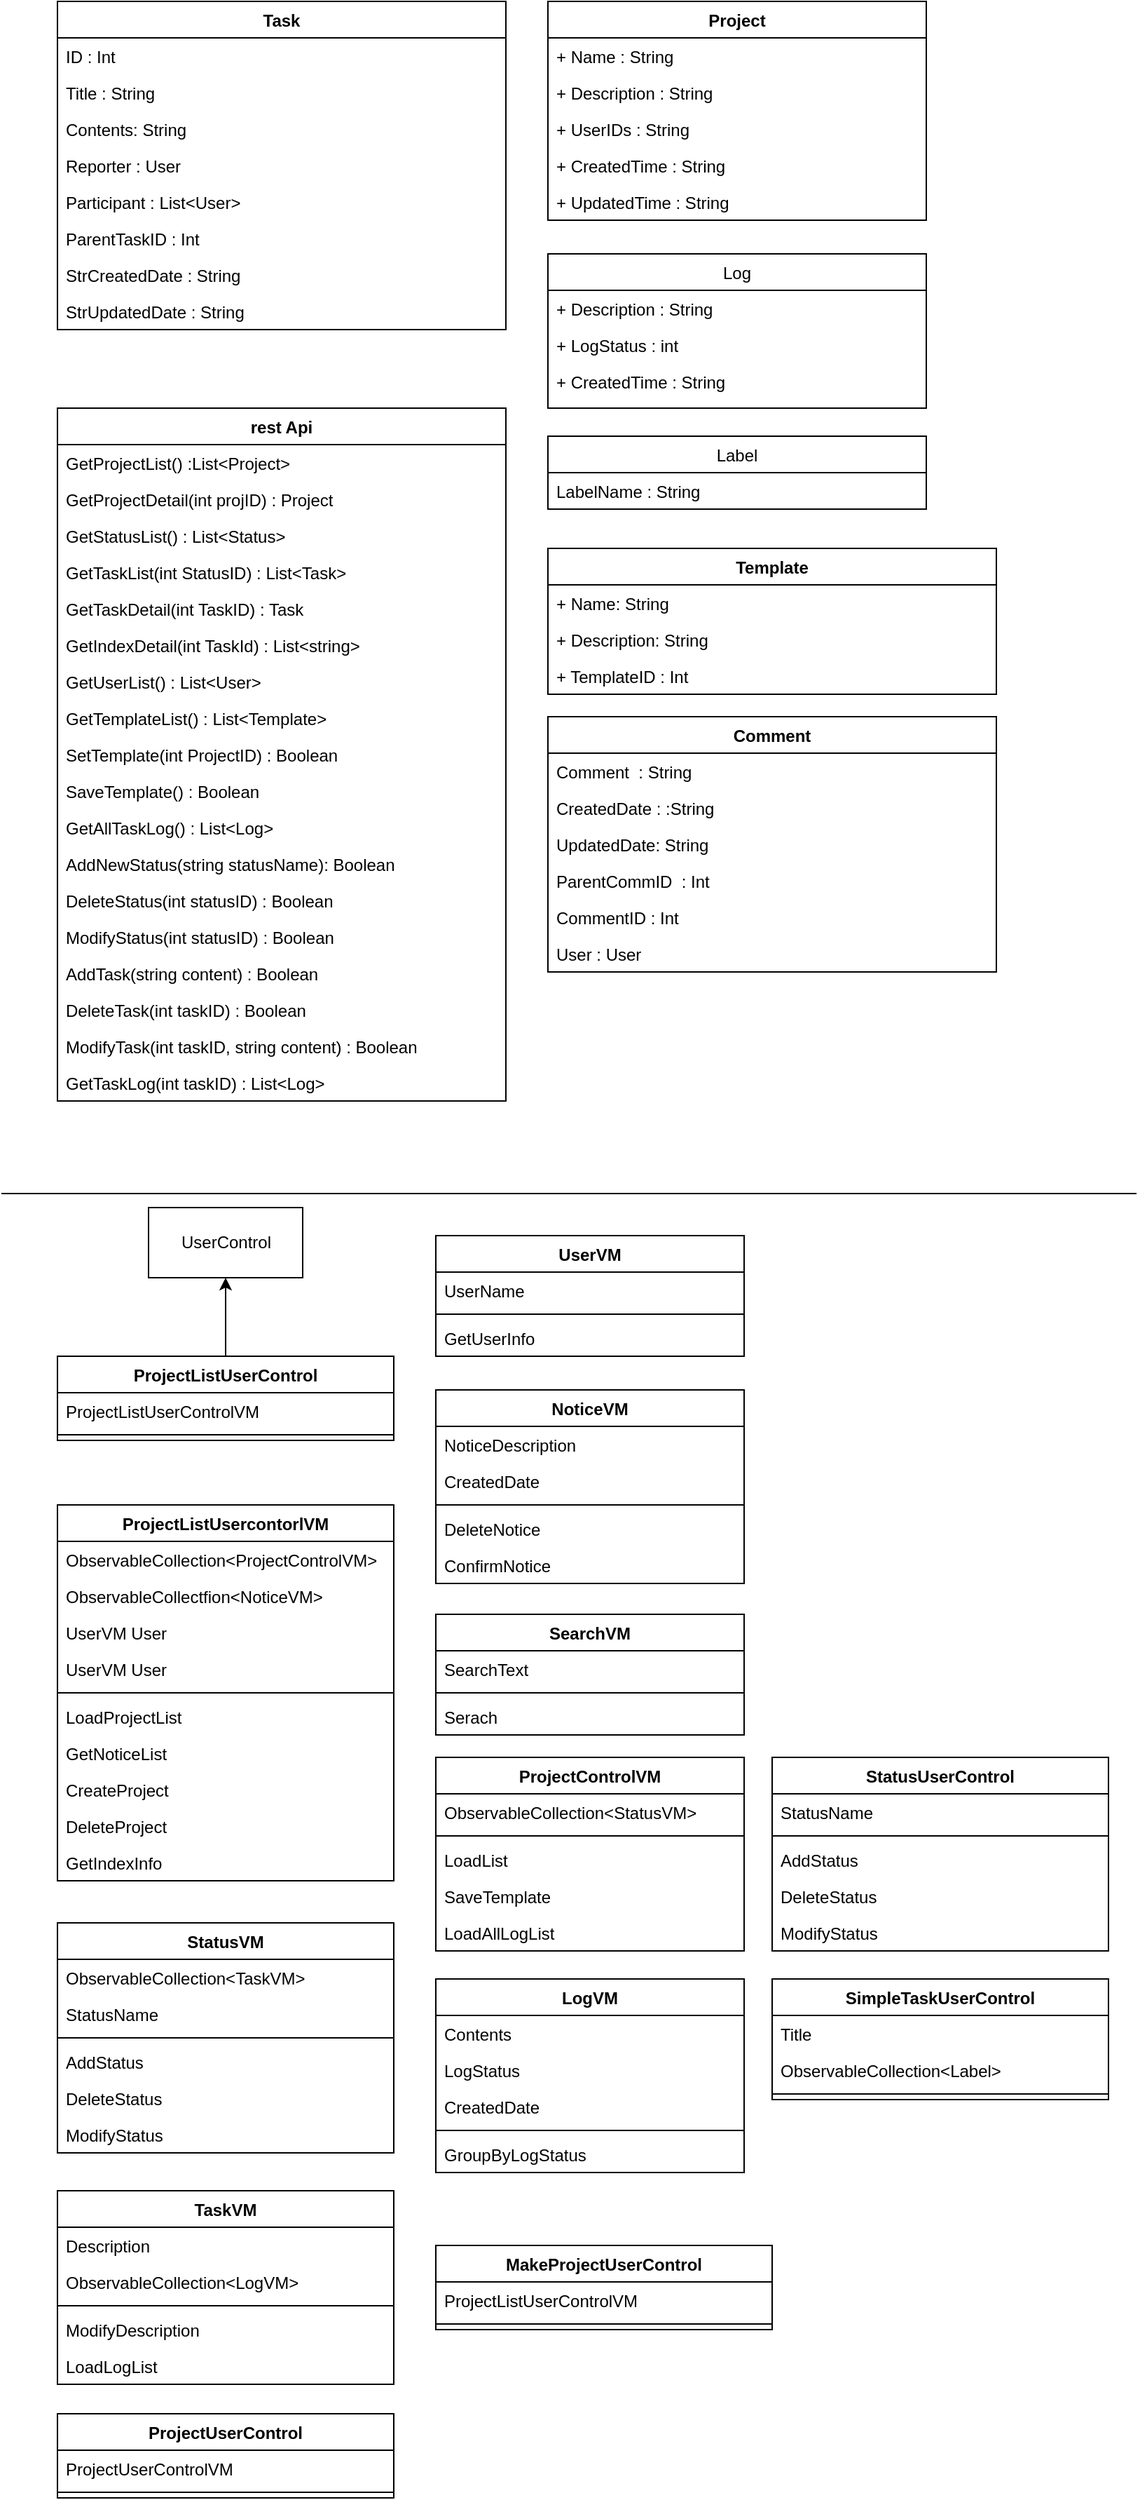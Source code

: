 <mxfile version="14.0.1" type="github">
  <diagram id="leZTnczr-cMzu_lzGGyc" name="Page-1">
    <mxGraphModel dx="1588" dy="1940" grid="1" gridSize="10" guides="1" tooltips="1" connect="1" arrows="1" fold="1" page="1" pageScale="1" pageWidth="827" pageHeight="1169" math="0" shadow="0">
      <root>
        <mxCell id="0" />
        <mxCell id="1" parent="0" />
        <mxCell id="Pnxo9ixEULAdE6xOjGRJ-13" value="Template" style="swimlane;fontStyle=1;align=center;verticalAlign=top;childLayout=stackLayout;horizontal=1;startSize=26;horizontalStack=0;resizeParent=1;resizeParentMax=0;resizeLast=0;collapsible=1;marginBottom=0;" parent="1" vertex="1">
          <mxGeometry x="390" y="-740" width="320" height="104" as="geometry" />
        </mxCell>
        <mxCell id="Pnxo9ixEULAdE6xOjGRJ-14" value="+ Name: String" style="text;strokeColor=none;fillColor=none;align=left;verticalAlign=top;spacingLeft=4;spacingRight=4;overflow=hidden;rotatable=0;points=[[0,0.5],[1,0.5]];portConstraint=eastwest;" parent="Pnxo9ixEULAdE6xOjGRJ-13" vertex="1">
          <mxGeometry y="26" width="320" height="26" as="geometry" />
        </mxCell>
        <mxCell id="Pnxo9ixEULAdE6xOjGRJ-18" value="+ Description: String" style="text;strokeColor=none;fillColor=none;align=left;verticalAlign=top;spacingLeft=4;spacingRight=4;overflow=hidden;rotatable=0;points=[[0,0.5],[1,0.5]];portConstraint=eastwest;" parent="Pnxo9ixEULAdE6xOjGRJ-13" vertex="1">
          <mxGeometry y="52" width="320" height="26" as="geometry" />
        </mxCell>
        <mxCell id="w4wxNNyuvWSy3OefGzXk-25" value="+ TemplateID : Int" style="text;strokeColor=none;fillColor=none;align=left;verticalAlign=top;spacingLeft=4;spacingRight=4;overflow=hidden;rotatable=0;points=[[0,0.5],[1,0.5]];portConstraint=eastwest;" vertex="1" parent="Pnxo9ixEULAdE6xOjGRJ-13">
          <mxGeometry y="78" width="320" height="26" as="geometry" />
        </mxCell>
        <mxCell id="Pnxo9ixEULAdE6xOjGRJ-30" value="Task" style="swimlane;fontStyle=1;align=center;verticalAlign=top;childLayout=stackLayout;horizontal=1;startSize=26;horizontalStack=0;resizeParent=1;resizeParentMax=0;resizeLast=0;collapsible=1;marginBottom=0;" parent="1" vertex="1">
          <mxGeometry x="40" y="-1130" width="320" height="234" as="geometry" />
        </mxCell>
        <mxCell id="w4wxNNyuvWSy3OefGzXk-20" value="ID : Int" style="text;strokeColor=none;fillColor=none;align=left;verticalAlign=top;spacingLeft=4;spacingRight=4;overflow=hidden;rotatable=0;points=[[0,0.5],[1,0.5]];portConstraint=eastwest;" vertex="1" parent="Pnxo9ixEULAdE6xOjGRJ-30">
          <mxGeometry y="26" width="320" height="26" as="geometry" />
        </mxCell>
        <mxCell id="Pnxo9ixEULAdE6xOjGRJ-31" value="Title : String" style="text;strokeColor=none;fillColor=none;align=left;verticalAlign=top;spacingLeft=4;spacingRight=4;overflow=hidden;rotatable=0;points=[[0,0.5],[1,0.5]];portConstraint=eastwest;" parent="Pnxo9ixEULAdE6xOjGRJ-30" vertex="1">
          <mxGeometry y="52" width="320" height="26" as="geometry" />
        </mxCell>
        <mxCell id="w4wxNNyuvWSy3OefGzXk-18" value="Contents: String" style="text;strokeColor=none;fillColor=none;align=left;verticalAlign=top;spacingLeft=4;spacingRight=4;overflow=hidden;rotatable=0;points=[[0,0.5],[1,0.5]];portConstraint=eastwest;" vertex="1" parent="Pnxo9ixEULAdE6xOjGRJ-30">
          <mxGeometry y="78" width="320" height="26" as="geometry" />
        </mxCell>
        <mxCell id="w4wxNNyuvWSy3OefGzXk-19" value="Reporter : User" style="text;strokeColor=none;fillColor=none;align=left;verticalAlign=top;spacingLeft=4;spacingRight=4;overflow=hidden;rotatable=0;points=[[0,0.5],[1,0.5]];portConstraint=eastwest;" vertex="1" parent="Pnxo9ixEULAdE6xOjGRJ-30">
          <mxGeometry y="104" width="320" height="26" as="geometry" />
        </mxCell>
        <mxCell id="w4wxNNyuvWSy3OefGzXk-22" value="Participant : List&lt;User&gt;" style="text;strokeColor=none;fillColor=none;align=left;verticalAlign=top;spacingLeft=4;spacingRight=4;overflow=hidden;rotatable=0;points=[[0,0.5],[1,0.5]];portConstraint=eastwest;" vertex="1" parent="Pnxo9ixEULAdE6xOjGRJ-30">
          <mxGeometry y="130" width="320" height="26" as="geometry" />
        </mxCell>
        <mxCell id="w4wxNNyuvWSy3OefGzXk-21" value="ParentTaskID : Int" style="text;strokeColor=none;fillColor=none;align=left;verticalAlign=top;spacingLeft=4;spacingRight=4;overflow=hidden;rotatable=0;points=[[0,0.5],[1,0.5]];portConstraint=eastwest;" vertex="1" parent="Pnxo9ixEULAdE6xOjGRJ-30">
          <mxGeometry y="156" width="320" height="26" as="geometry" />
        </mxCell>
        <mxCell id="w4wxNNyuvWSy3OefGzXk-23" value="StrCreatedDate : String" style="text;strokeColor=none;fillColor=none;align=left;verticalAlign=top;spacingLeft=4;spacingRight=4;overflow=hidden;rotatable=0;points=[[0,0.5],[1,0.5]];portConstraint=eastwest;" vertex="1" parent="Pnxo9ixEULAdE6xOjGRJ-30">
          <mxGeometry y="182" width="320" height="26" as="geometry" />
        </mxCell>
        <mxCell id="w4wxNNyuvWSy3OefGzXk-24" value="StrUpdatedDate : String" style="text;strokeColor=none;fillColor=none;align=left;verticalAlign=top;spacingLeft=4;spacingRight=4;overflow=hidden;rotatable=0;points=[[0,0.5],[1,0.5]];portConstraint=eastwest;" vertex="1" parent="Pnxo9ixEULAdE6xOjGRJ-30">
          <mxGeometry y="208" width="320" height="26" as="geometry" />
        </mxCell>
        <mxCell id="Pnxo9ixEULAdE6xOjGRJ-48" value="rest Api" style="swimlane;fontStyle=1;align=center;verticalAlign=top;childLayout=stackLayout;horizontal=1;startSize=26;horizontalStack=0;resizeParent=1;resizeParentMax=0;resizeLast=0;collapsible=1;marginBottom=0;" parent="1" vertex="1">
          <mxGeometry x="40" y="-840" width="320" height="494" as="geometry" />
        </mxCell>
        <mxCell id="Pnxo9ixEULAdE6xOjGRJ-51" value="GetProjectList() :List&lt;Project&gt;" style="text;strokeColor=none;fillColor=none;align=left;verticalAlign=top;spacingLeft=4;spacingRight=4;overflow=hidden;rotatable=0;points=[[0,0.5],[1,0.5]];portConstraint=eastwest;" parent="Pnxo9ixEULAdE6xOjGRJ-48" vertex="1">
          <mxGeometry y="26" width="320" height="26" as="geometry" />
        </mxCell>
        <mxCell id="Pnxo9ixEULAdE6xOjGRJ-57" value="GetProjectDetail(int projID) : Project" style="text;strokeColor=none;fillColor=none;align=left;verticalAlign=top;spacingLeft=4;spacingRight=4;overflow=hidden;rotatable=0;points=[[0,0.5],[1,0.5]];portConstraint=eastwest;" parent="Pnxo9ixEULAdE6xOjGRJ-48" vertex="1">
          <mxGeometry y="52" width="320" height="26" as="geometry" />
        </mxCell>
        <mxCell id="Pnxo9ixEULAdE6xOjGRJ-63" value="GetStatusList() : List&lt;Status&gt;" style="text;strokeColor=none;fillColor=none;align=left;verticalAlign=top;spacingLeft=4;spacingRight=4;overflow=hidden;rotatable=0;points=[[0,0.5],[1,0.5]];portConstraint=eastwest;" parent="Pnxo9ixEULAdE6xOjGRJ-48" vertex="1">
          <mxGeometry y="78" width="320" height="26" as="geometry" />
        </mxCell>
        <mxCell id="Pnxo9ixEULAdE6xOjGRJ-64" value="GetTaskList(int StatusID) : List&lt;Task&gt;" style="text;strokeColor=none;fillColor=none;align=left;verticalAlign=top;spacingLeft=4;spacingRight=4;overflow=hidden;rotatable=0;points=[[0,0.5],[1,0.5]];portConstraint=eastwest;" parent="Pnxo9ixEULAdE6xOjGRJ-48" vertex="1">
          <mxGeometry y="104" width="320" height="26" as="geometry" />
        </mxCell>
        <mxCell id="Pnxo9ixEULAdE6xOjGRJ-65" value="GetTaskDetail(int TaskID) : Task" style="text;strokeColor=none;fillColor=none;align=left;verticalAlign=top;spacingLeft=4;spacingRight=4;overflow=hidden;rotatable=0;points=[[0,0.5],[1,0.5]];portConstraint=eastwest;" parent="Pnxo9ixEULAdE6xOjGRJ-48" vertex="1">
          <mxGeometry y="130" width="320" height="26" as="geometry" />
        </mxCell>
        <mxCell id="Pnxo9ixEULAdE6xOjGRJ-66" value="GetIndexDetail(int TaskId) : List&lt;string&gt;" style="text;strokeColor=none;fillColor=none;align=left;verticalAlign=top;spacingLeft=4;spacingRight=4;overflow=hidden;rotatable=0;points=[[0,0.5],[1,0.5]];portConstraint=eastwest;" parent="Pnxo9ixEULAdE6xOjGRJ-48" vertex="1">
          <mxGeometry y="156" width="320" height="26" as="geometry" />
        </mxCell>
        <mxCell id="Pnxo9ixEULAdE6xOjGRJ-67" value="GetUserList() : List&lt;User&gt;" style="text;strokeColor=none;fillColor=none;align=left;verticalAlign=top;spacingLeft=4;spacingRight=4;overflow=hidden;rotatable=0;points=[[0,0.5],[1,0.5]];portConstraint=eastwest;" parent="Pnxo9ixEULAdE6xOjGRJ-48" vertex="1">
          <mxGeometry y="182" width="320" height="26" as="geometry" />
        </mxCell>
        <mxCell id="Pnxo9ixEULAdE6xOjGRJ-68" value="GetTemplateList() : List&lt;Template&gt;" style="text;strokeColor=none;fillColor=none;align=left;verticalAlign=top;spacingLeft=4;spacingRight=4;overflow=hidden;rotatable=0;points=[[0,0.5],[1,0.5]];portConstraint=eastwest;" parent="Pnxo9ixEULAdE6xOjGRJ-48" vertex="1">
          <mxGeometry y="208" width="320" height="26" as="geometry" />
        </mxCell>
        <mxCell id="Pnxo9ixEULAdE6xOjGRJ-69" value="SetTemplate(int ProjectID) : Boolean" style="text;strokeColor=none;fillColor=none;align=left;verticalAlign=top;spacingLeft=4;spacingRight=4;overflow=hidden;rotatable=0;points=[[0,0.5],[1,0.5]];portConstraint=eastwest;" parent="Pnxo9ixEULAdE6xOjGRJ-48" vertex="1">
          <mxGeometry y="234" width="320" height="26" as="geometry" />
        </mxCell>
        <mxCell id="Pnxo9ixEULAdE6xOjGRJ-70" value="SaveTemplate() : Boolean" style="text;strokeColor=none;fillColor=none;align=left;verticalAlign=top;spacingLeft=4;spacingRight=4;overflow=hidden;rotatable=0;points=[[0,0.5],[1,0.5]];portConstraint=eastwest;" parent="Pnxo9ixEULAdE6xOjGRJ-48" vertex="1">
          <mxGeometry y="260" width="320" height="26" as="geometry" />
        </mxCell>
        <mxCell id="Pnxo9ixEULAdE6xOjGRJ-71" value="GetAllTaskLog() : List&lt;Log&gt;" style="text;strokeColor=none;fillColor=none;align=left;verticalAlign=top;spacingLeft=4;spacingRight=4;overflow=hidden;rotatable=0;points=[[0,0.5],[1,0.5]];portConstraint=eastwest;" parent="Pnxo9ixEULAdE6xOjGRJ-48" vertex="1">
          <mxGeometry y="286" width="320" height="26" as="geometry" />
        </mxCell>
        <mxCell id="Pnxo9ixEULAdE6xOjGRJ-72" value="AddNewStatus(string statusName): Boolean" style="text;strokeColor=none;fillColor=none;align=left;verticalAlign=top;spacingLeft=4;spacingRight=4;overflow=hidden;rotatable=0;points=[[0,0.5],[1,0.5]];portConstraint=eastwest;" parent="Pnxo9ixEULAdE6xOjGRJ-48" vertex="1">
          <mxGeometry y="312" width="320" height="26" as="geometry" />
        </mxCell>
        <mxCell id="Pnxo9ixEULAdE6xOjGRJ-73" value="DeleteStatus(int statusID) : Boolean" style="text;strokeColor=none;fillColor=none;align=left;verticalAlign=top;spacingLeft=4;spacingRight=4;overflow=hidden;rotatable=0;points=[[0,0.5],[1,0.5]];portConstraint=eastwest;" parent="Pnxo9ixEULAdE6xOjGRJ-48" vertex="1">
          <mxGeometry y="338" width="320" height="26" as="geometry" />
        </mxCell>
        <mxCell id="Pnxo9ixEULAdE6xOjGRJ-74" value="ModifyStatus(int statusID) : Boolean" style="text;strokeColor=none;fillColor=none;align=left;verticalAlign=top;spacingLeft=4;spacingRight=4;overflow=hidden;rotatable=0;points=[[0,0.5],[1,0.5]];portConstraint=eastwest;" parent="Pnxo9ixEULAdE6xOjGRJ-48" vertex="1">
          <mxGeometry y="364" width="320" height="26" as="geometry" />
        </mxCell>
        <mxCell id="Pnxo9ixEULAdE6xOjGRJ-75" value="AddTask(string content) : Boolean" style="text;strokeColor=none;fillColor=none;align=left;verticalAlign=top;spacingLeft=4;spacingRight=4;overflow=hidden;rotatable=0;points=[[0,0.5],[1,0.5]];portConstraint=eastwest;" parent="Pnxo9ixEULAdE6xOjGRJ-48" vertex="1">
          <mxGeometry y="390" width="320" height="26" as="geometry" />
        </mxCell>
        <mxCell id="Pnxo9ixEULAdE6xOjGRJ-76" value="DeleteTask(int taskID) : Boolean" style="text;strokeColor=none;fillColor=none;align=left;verticalAlign=top;spacingLeft=4;spacingRight=4;overflow=hidden;rotatable=0;points=[[0,0.5],[1,0.5]];portConstraint=eastwest;" parent="Pnxo9ixEULAdE6xOjGRJ-48" vertex="1">
          <mxGeometry y="416" width="320" height="26" as="geometry" />
        </mxCell>
        <mxCell id="Pnxo9ixEULAdE6xOjGRJ-77" value="ModifyTask(int taskID, string content) : Boolean" style="text;strokeColor=none;fillColor=none;align=left;verticalAlign=top;spacingLeft=4;spacingRight=4;overflow=hidden;rotatable=0;points=[[0,0.5],[1,0.5]];portConstraint=eastwest;" parent="Pnxo9ixEULAdE6xOjGRJ-48" vertex="1">
          <mxGeometry y="442" width="320" height="26" as="geometry" />
        </mxCell>
        <mxCell id="Pnxo9ixEULAdE6xOjGRJ-78" value="GetTaskLog(int taskID) : List&lt;Log&gt;" style="text;strokeColor=none;fillColor=none;align=left;verticalAlign=top;spacingLeft=4;spacingRight=4;overflow=hidden;rotatable=0;points=[[0,0.5],[1,0.5]];portConstraint=eastwest;" parent="Pnxo9ixEULAdE6xOjGRJ-48" vertex="1">
          <mxGeometry y="468" width="320" height="26" as="geometry" />
        </mxCell>
        <mxCell id="Pnxo9ixEULAdE6xOjGRJ-1" value="Project" style="swimlane;fontStyle=1;align=center;verticalAlign=top;childLayout=stackLayout;horizontal=1;startSize=26;horizontalStack=0;resizeParent=1;resizeParentMax=0;resizeLast=0;collapsible=1;marginBottom=0;" parent="1" vertex="1">
          <mxGeometry x="390" y="-1130" width="270" height="156" as="geometry" />
        </mxCell>
        <mxCell id="Pnxo9ixEULAdE6xOjGRJ-2" value="+ Name : String" style="text;strokeColor=none;fillColor=none;align=left;verticalAlign=top;spacingLeft=4;spacingRight=4;overflow=hidden;rotatable=0;points=[[0,0.5],[1,0.5]];portConstraint=eastwest;" parent="Pnxo9ixEULAdE6xOjGRJ-1" vertex="1">
          <mxGeometry y="26" width="270" height="26" as="geometry" />
        </mxCell>
        <mxCell id="Pnxo9ixEULAdE6xOjGRJ-5" value="+ Description : String" style="text;strokeColor=none;fillColor=none;align=left;verticalAlign=top;spacingLeft=4;spacingRight=4;overflow=hidden;rotatable=0;points=[[0,0.5],[1,0.5]];portConstraint=eastwest;" parent="Pnxo9ixEULAdE6xOjGRJ-1" vertex="1">
          <mxGeometry y="52" width="270" height="26" as="geometry" />
        </mxCell>
        <mxCell id="Pnxo9ixEULAdE6xOjGRJ-8" value="+ UserIDs : String" style="text;strokeColor=none;fillColor=none;align=left;verticalAlign=top;spacingLeft=4;spacingRight=4;overflow=hidden;rotatable=0;points=[[0,0.5],[1,0.5]];portConstraint=eastwest;" parent="Pnxo9ixEULAdE6xOjGRJ-1" vertex="1">
          <mxGeometry y="78" width="270" height="26" as="geometry" />
        </mxCell>
        <mxCell id="Pnxo9ixEULAdE6xOjGRJ-19" value="+ CreatedTime : String" style="text;strokeColor=none;fillColor=none;align=left;verticalAlign=top;spacingLeft=4;spacingRight=4;overflow=hidden;rotatable=0;points=[[0,0.5],[1,0.5]];portConstraint=eastwest;" parent="Pnxo9ixEULAdE6xOjGRJ-1" vertex="1">
          <mxGeometry y="104" width="270" height="26" as="geometry" />
        </mxCell>
        <mxCell id="Pnxo9ixEULAdE6xOjGRJ-20" value="+ UpdatedTime : String" style="text;strokeColor=none;fillColor=none;align=left;verticalAlign=top;spacingLeft=4;spacingRight=4;overflow=hidden;rotatable=0;points=[[0,0.5],[1,0.5]];portConstraint=eastwest;" parent="Pnxo9ixEULAdE6xOjGRJ-1" vertex="1">
          <mxGeometry y="130" width="270" height="26" as="geometry" />
        </mxCell>
        <mxCell id="Pnxo9ixEULAdE6xOjGRJ-59" value="" style="endArrow=none;html=1;" parent="1" edge="1">
          <mxGeometry width="50" height="50" relative="1" as="geometry">
            <mxPoint y="-280" as="sourcePoint" />
            <mxPoint x="810" y="-280" as="targetPoint" />
          </mxGeometry>
        </mxCell>
        <mxCell id="t2-erBJVdKB6yaafShM0-5" value="Log" style="swimlane;fontStyle=0;childLayout=stackLayout;horizontal=1;startSize=26;fillColor=none;horizontalStack=0;resizeParent=1;resizeParentMax=0;resizeLast=0;collapsible=1;marginBottom=0;" parent="1" vertex="1">
          <mxGeometry x="390" y="-950" width="270" height="110" as="geometry" />
        </mxCell>
        <mxCell id="t2-erBJVdKB6yaafShM0-6" value="+ Description : String" style="text;strokeColor=none;fillColor=none;align=left;verticalAlign=top;spacingLeft=4;spacingRight=4;overflow=hidden;rotatable=0;points=[[0,0.5],[1,0.5]];portConstraint=eastwest;" parent="t2-erBJVdKB6yaafShM0-5" vertex="1">
          <mxGeometry y="26" width="270" height="26" as="geometry" />
        </mxCell>
        <mxCell id="t2-erBJVdKB6yaafShM0-7" value="+ LogStatus : int" style="text;strokeColor=none;fillColor=none;align=left;verticalAlign=top;spacingLeft=4;spacingRight=4;overflow=hidden;rotatable=0;points=[[0,0.5],[1,0.5]];portConstraint=eastwest;" parent="t2-erBJVdKB6yaafShM0-5" vertex="1">
          <mxGeometry y="52" width="270" height="26" as="geometry" />
        </mxCell>
        <mxCell id="t2-erBJVdKB6yaafShM0-8" value="+ CreatedTime : String" style="text;strokeColor=none;fillColor=none;align=left;verticalAlign=top;spacingLeft=4;spacingRight=4;overflow=hidden;rotatable=0;points=[[0,0.5],[1,0.5]];portConstraint=eastwest;" parent="t2-erBJVdKB6yaafShM0-5" vertex="1">
          <mxGeometry y="78" width="270" height="32" as="geometry" />
        </mxCell>
        <mxCell id="t2-erBJVdKB6yaafShM0-29" style="edgeStyle=orthogonalEdgeStyle;rounded=0;orthogonalLoop=1;jettySize=auto;html=1;exitX=0.5;exitY=0;exitDx=0;exitDy=0;entryX=0.5;entryY=1;entryDx=0;entryDy=0;" parent="1" source="t2-erBJVdKB6yaafShM0-104" target="t2-erBJVdKB6yaafShM0-10" edge="1">
          <mxGeometry relative="1" as="geometry">
            <mxPoint x="105" y="-190" as="sourcePoint" />
          </mxGeometry>
        </mxCell>
        <mxCell id="t2-erBJVdKB6yaafShM0-10" value="UserControl" style="html=1;" parent="1" vertex="1">
          <mxGeometry x="105" y="-270" width="110" height="50" as="geometry" />
        </mxCell>
        <mxCell id="t2-erBJVdKB6yaafShM0-24" value="ProjectListUsercontorlVM" style="swimlane;fontStyle=1;align=center;verticalAlign=top;childLayout=stackLayout;horizontal=1;startSize=26;horizontalStack=0;resizeParent=1;resizeParentMax=0;resizeLast=0;collapsible=1;marginBottom=0;" parent="1" vertex="1">
          <mxGeometry x="40" y="-58" width="240" height="268" as="geometry" />
        </mxCell>
        <mxCell id="t2-erBJVdKB6yaafShM0-25" value="ObservableCollection&lt;ProjectControlVM&gt;" style="text;strokeColor=none;fillColor=none;align=left;verticalAlign=top;spacingLeft=4;spacingRight=4;overflow=hidden;rotatable=0;points=[[0,0.5],[1,0.5]];portConstraint=eastwest;" parent="t2-erBJVdKB6yaafShM0-24" vertex="1">
          <mxGeometry y="26" width="240" height="26" as="geometry" />
        </mxCell>
        <mxCell id="t2-erBJVdKB6yaafShM0-68" value="ObservableCollectfion&lt;NoticeVM&gt;" style="text;strokeColor=none;fillColor=none;align=left;verticalAlign=top;spacingLeft=4;spacingRight=4;overflow=hidden;rotatable=0;points=[[0,0.5],[1,0.5]];portConstraint=eastwest;" parent="t2-erBJVdKB6yaafShM0-24" vertex="1">
          <mxGeometry y="52" width="240" height="26" as="geometry" />
        </mxCell>
        <mxCell id="t2-erBJVdKB6yaafShM0-56" value="UserVM User" style="text;strokeColor=none;fillColor=none;align=left;verticalAlign=top;spacingLeft=4;spacingRight=4;overflow=hidden;rotatable=0;points=[[0,0.5],[1,0.5]];portConstraint=eastwest;" parent="t2-erBJVdKB6yaafShM0-24" vertex="1">
          <mxGeometry y="78" width="240" height="26" as="geometry" />
        </mxCell>
        <mxCell id="t2-erBJVdKB6yaafShM0-115" value="UserVM User" style="text;strokeColor=none;fillColor=none;align=left;verticalAlign=top;spacingLeft=4;spacingRight=4;overflow=hidden;rotatable=0;points=[[0,0.5],[1,0.5]];portConstraint=eastwest;" parent="t2-erBJVdKB6yaafShM0-24" vertex="1">
          <mxGeometry y="104" width="240" height="26" as="geometry" />
        </mxCell>
        <mxCell id="t2-erBJVdKB6yaafShM0-26" value="" style="line;strokeWidth=1;fillColor=none;align=left;verticalAlign=middle;spacingTop=-1;spacingLeft=3;spacingRight=3;rotatable=0;labelPosition=right;points=[];portConstraint=eastwest;" parent="t2-erBJVdKB6yaafShM0-24" vertex="1">
          <mxGeometry y="130" width="240" height="8" as="geometry" />
        </mxCell>
        <mxCell id="t2-erBJVdKB6yaafShM0-27" value="LoadProjectList" style="text;strokeColor=none;fillColor=none;align=left;verticalAlign=top;spacingLeft=4;spacingRight=4;overflow=hidden;rotatable=0;points=[[0,0.5],[1,0.5]];portConstraint=eastwest;" parent="t2-erBJVdKB6yaafShM0-24" vertex="1">
          <mxGeometry y="138" width="240" height="26" as="geometry" />
        </mxCell>
        <mxCell id="t2-erBJVdKB6yaafShM0-67" value="GetNoticeList" style="text;strokeColor=none;fillColor=none;align=left;verticalAlign=top;spacingLeft=4;spacingRight=4;overflow=hidden;rotatable=0;points=[[0,0.5],[1,0.5]];portConstraint=eastwest;" parent="t2-erBJVdKB6yaafShM0-24" vertex="1">
          <mxGeometry y="164" width="240" height="26" as="geometry" />
        </mxCell>
        <mxCell id="t2-erBJVdKB6yaafShM0-76" value="CreateProject" style="text;strokeColor=none;fillColor=none;align=left;verticalAlign=top;spacingLeft=4;spacingRight=4;overflow=hidden;rotatable=0;points=[[0,0.5],[1,0.5]];portConstraint=eastwest;" parent="t2-erBJVdKB6yaafShM0-24" vertex="1">
          <mxGeometry y="190" width="240" height="26" as="geometry" />
        </mxCell>
        <mxCell id="t2-erBJVdKB6yaafShM0-77" value="DeleteProject" style="text;strokeColor=none;fillColor=none;align=left;verticalAlign=top;spacingLeft=4;spacingRight=4;overflow=hidden;rotatable=0;points=[[0,0.5],[1,0.5]];portConstraint=eastwest;" parent="t2-erBJVdKB6yaafShM0-24" vertex="1">
          <mxGeometry y="216" width="240" height="26" as="geometry" />
        </mxCell>
        <mxCell id="t2-erBJVdKB6yaafShM0-88" value="GetIndexInfo" style="text;strokeColor=none;fillColor=none;align=left;verticalAlign=top;spacingLeft=4;spacingRight=4;overflow=hidden;rotatable=0;points=[[0,0.5],[1,0.5]];portConstraint=eastwest;" parent="t2-erBJVdKB6yaafShM0-24" vertex="1">
          <mxGeometry y="242" width="240" height="26" as="geometry" />
        </mxCell>
        <mxCell id="t2-erBJVdKB6yaafShM0-36" value="StatusVM" style="swimlane;fontStyle=1;align=center;verticalAlign=top;childLayout=stackLayout;horizontal=1;startSize=26;horizontalStack=0;resizeParent=1;resizeParentMax=0;resizeLast=0;collapsible=1;marginBottom=0;" parent="1" vertex="1">
          <mxGeometry x="40" y="240" width="240" height="164" as="geometry" />
        </mxCell>
        <mxCell id="t2-erBJVdKB6yaafShM0-35" value="ObservableCollection&lt;TaskVM&gt;" style="text;strokeColor=none;fillColor=none;align=left;verticalAlign=top;spacingLeft=4;spacingRight=4;overflow=hidden;rotatable=0;points=[[0,0.5],[1,0.5]];portConstraint=eastwest;" parent="t2-erBJVdKB6yaafShM0-36" vertex="1">
          <mxGeometry y="26" width="240" height="26" as="geometry" />
        </mxCell>
        <mxCell id="t2-erBJVdKB6yaafShM0-37" value="StatusName" style="text;strokeColor=none;fillColor=none;align=left;verticalAlign=top;spacingLeft=4;spacingRight=4;overflow=hidden;rotatable=0;points=[[0,0.5],[1,0.5]];portConstraint=eastwest;" parent="t2-erBJVdKB6yaafShM0-36" vertex="1">
          <mxGeometry y="52" width="240" height="26" as="geometry" />
        </mxCell>
        <mxCell id="t2-erBJVdKB6yaafShM0-38" value="" style="line;strokeWidth=1;fillColor=none;align=left;verticalAlign=middle;spacingTop=-1;spacingLeft=3;spacingRight=3;rotatable=0;labelPosition=right;points=[];portConstraint=eastwest;" parent="t2-erBJVdKB6yaafShM0-36" vertex="1">
          <mxGeometry y="78" width="240" height="8" as="geometry" />
        </mxCell>
        <mxCell id="t2-erBJVdKB6yaafShM0-39" value="AddStatus" style="text;strokeColor=none;fillColor=none;align=left;verticalAlign=top;spacingLeft=4;spacingRight=4;overflow=hidden;rotatable=0;points=[[0,0.5],[1,0.5]];portConstraint=eastwest;" parent="t2-erBJVdKB6yaafShM0-36" vertex="1">
          <mxGeometry y="86" width="240" height="26" as="geometry" />
        </mxCell>
        <mxCell id="t2-erBJVdKB6yaafShM0-44" value="DeleteStatus" style="text;strokeColor=none;fillColor=none;align=left;verticalAlign=top;spacingLeft=4;spacingRight=4;overflow=hidden;rotatable=0;points=[[0,0.5],[1,0.5]];portConstraint=eastwest;" parent="t2-erBJVdKB6yaafShM0-36" vertex="1">
          <mxGeometry y="112" width="240" height="26" as="geometry" />
        </mxCell>
        <mxCell id="t2-erBJVdKB6yaafShM0-45" value="ModifyStatus" style="text;strokeColor=none;fillColor=none;align=left;verticalAlign=top;spacingLeft=4;spacingRight=4;overflow=hidden;rotatable=0;points=[[0,0.5],[1,0.5]];portConstraint=eastwest;" parent="t2-erBJVdKB6yaafShM0-36" vertex="1">
          <mxGeometry y="138" width="240" height="26" as="geometry" />
        </mxCell>
        <mxCell id="t2-erBJVdKB6yaafShM0-46" value="UserVM" style="swimlane;fontStyle=1;align=center;verticalAlign=top;childLayout=stackLayout;horizontal=1;startSize=26;horizontalStack=0;resizeParent=1;resizeParentMax=0;resizeLast=0;collapsible=1;marginBottom=0;" parent="1" vertex="1">
          <mxGeometry x="310" y="-250" width="220" height="86" as="geometry" />
        </mxCell>
        <mxCell id="t2-erBJVdKB6yaafShM0-47" value="UserName" style="text;strokeColor=none;fillColor=none;align=left;verticalAlign=top;spacingLeft=4;spacingRight=4;overflow=hidden;rotatable=0;points=[[0,0.5],[1,0.5]];portConstraint=eastwest;" parent="t2-erBJVdKB6yaafShM0-46" vertex="1">
          <mxGeometry y="26" width="220" height="26" as="geometry" />
        </mxCell>
        <mxCell id="t2-erBJVdKB6yaafShM0-48" value="" style="line;strokeWidth=1;fillColor=none;align=left;verticalAlign=middle;spacingTop=-1;spacingLeft=3;spacingRight=3;rotatable=0;labelPosition=right;points=[];portConstraint=eastwest;" parent="t2-erBJVdKB6yaafShM0-46" vertex="1">
          <mxGeometry y="52" width="220" height="8" as="geometry" />
        </mxCell>
        <mxCell id="t2-erBJVdKB6yaafShM0-49" value="GetUserInfo" style="text;strokeColor=none;fillColor=none;align=left;verticalAlign=top;spacingLeft=4;spacingRight=4;overflow=hidden;rotatable=0;points=[[0,0.5],[1,0.5]];portConstraint=eastwest;" parent="t2-erBJVdKB6yaafShM0-46" vertex="1">
          <mxGeometry y="60" width="220" height="26" as="geometry" />
        </mxCell>
        <mxCell id="t2-erBJVdKB6yaafShM0-30" value="ProjectControlVM" style="swimlane;fontStyle=1;align=center;verticalAlign=top;childLayout=stackLayout;horizontal=1;startSize=26;horizontalStack=0;resizeParent=1;resizeParentMax=0;resizeLast=0;collapsible=1;marginBottom=0;" parent="1" vertex="1">
          <mxGeometry x="310" y="122" width="220" height="138" as="geometry" />
        </mxCell>
        <mxCell id="t2-erBJVdKB6yaafShM0-31" value="ObservableCollection&lt;StatusVM&gt;" style="text;strokeColor=none;fillColor=none;align=left;verticalAlign=top;spacingLeft=4;spacingRight=4;overflow=hidden;rotatable=0;points=[[0,0.5],[1,0.5]];portConstraint=eastwest;" parent="t2-erBJVdKB6yaafShM0-30" vertex="1">
          <mxGeometry y="26" width="220" height="26" as="geometry" />
        </mxCell>
        <mxCell id="t2-erBJVdKB6yaafShM0-32" value="" style="line;strokeWidth=1;fillColor=none;align=left;verticalAlign=middle;spacingTop=-1;spacingLeft=3;spacingRight=3;rotatable=0;labelPosition=right;points=[];portConstraint=eastwest;" parent="t2-erBJVdKB6yaafShM0-30" vertex="1">
          <mxGeometry y="52" width="220" height="8" as="geometry" />
        </mxCell>
        <mxCell id="t2-erBJVdKB6yaafShM0-33" value="LoadList" style="text;strokeColor=none;fillColor=none;align=left;verticalAlign=top;spacingLeft=4;spacingRight=4;overflow=hidden;rotatable=0;points=[[0,0.5],[1,0.5]];portConstraint=eastwest;" parent="t2-erBJVdKB6yaafShM0-30" vertex="1">
          <mxGeometry y="60" width="220" height="26" as="geometry" />
        </mxCell>
        <mxCell id="t2-erBJVdKB6yaafShM0-89" value="SaveTemplate" style="text;strokeColor=none;fillColor=none;align=left;verticalAlign=top;spacingLeft=4;spacingRight=4;overflow=hidden;rotatable=0;points=[[0,0.5],[1,0.5]];portConstraint=eastwest;" parent="t2-erBJVdKB6yaafShM0-30" vertex="1">
          <mxGeometry y="86" width="220" height="26" as="geometry" />
        </mxCell>
        <mxCell id="t2-erBJVdKB6yaafShM0-90" value="LoadAllLogList" style="text;strokeColor=none;fillColor=none;align=left;verticalAlign=top;spacingLeft=4;spacingRight=4;overflow=hidden;rotatable=0;points=[[0,0.5],[1,0.5]];portConstraint=eastwest;" parent="t2-erBJVdKB6yaafShM0-30" vertex="1">
          <mxGeometry y="112" width="220" height="26" as="geometry" />
        </mxCell>
        <mxCell id="t2-erBJVdKB6yaafShM0-57" value="NoticeVM" style="swimlane;fontStyle=1;align=center;verticalAlign=top;childLayout=stackLayout;horizontal=1;startSize=26;horizontalStack=0;resizeParent=1;resizeParentMax=0;resizeLast=0;collapsible=1;marginBottom=0;" parent="1" vertex="1">
          <mxGeometry x="310" y="-140" width="220" height="138" as="geometry" />
        </mxCell>
        <mxCell id="t2-erBJVdKB6yaafShM0-58" value="NoticeDescription" style="text;strokeColor=none;fillColor=none;align=left;verticalAlign=top;spacingLeft=4;spacingRight=4;overflow=hidden;rotatable=0;points=[[0,0.5],[1,0.5]];portConstraint=eastwest;" parent="t2-erBJVdKB6yaafShM0-57" vertex="1">
          <mxGeometry y="26" width="220" height="26" as="geometry" />
        </mxCell>
        <mxCell id="t2-erBJVdKB6yaafShM0-65" value="CreatedDate" style="text;strokeColor=none;fillColor=none;align=left;verticalAlign=top;spacingLeft=4;spacingRight=4;overflow=hidden;rotatable=0;points=[[0,0.5],[1,0.5]];portConstraint=eastwest;" parent="t2-erBJVdKB6yaafShM0-57" vertex="1">
          <mxGeometry y="52" width="220" height="26" as="geometry" />
        </mxCell>
        <mxCell id="t2-erBJVdKB6yaafShM0-59" value="" style="line;strokeWidth=1;fillColor=none;align=left;verticalAlign=middle;spacingTop=-1;spacingLeft=3;spacingRight=3;rotatable=0;labelPosition=right;points=[];portConstraint=eastwest;" parent="t2-erBJVdKB6yaafShM0-57" vertex="1">
          <mxGeometry y="78" width="220" height="8" as="geometry" />
        </mxCell>
        <mxCell id="t2-erBJVdKB6yaafShM0-74" value="DeleteNotice" style="text;strokeColor=none;fillColor=none;align=left;verticalAlign=top;spacingLeft=4;spacingRight=4;overflow=hidden;rotatable=0;points=[[0,0.5],[1,0.5]];portConstraint=eastwest;" parent="t2-erBJVdKB6yaafShM0-57" vertex="1">
          <mxGeometry y="86" width="220" height="26" as="geometry" />
        </mxCell>
        <mxCell id="t2-erBJVdKB6yaafShM0-75" value="ConfirmNotice" style="text;strokeColor=none;fillColor=none;align=left;verticalAlign=top;spacingLeft=4;spacingRight=4;overflow=hidden;rotatable=0;points=[[0,0.5],[1,0.5]];portConstraint=eastwest;" parent="t2-erBJVdKB6yaafShM0-57" vertex="1">
          <mxGeometry y="112" width="220" height="26" as="geometry" />
        </mxCell>
        <mxCell id="t2-erBJVdKB6yaafShM0-69" value="SearchVM" style="swimlane;fontStyle=1;align=center;verticalAlign=top;childLayout=stackLayout;horizontal=1;startSize=26;horizontalStack=0;resizeParent=1;resizeParentMax=0;resizeLast=0;collapsible=1;marginBottom=0;" parent="1" vertex="1">
          <mxGeometry x="310" y="20" width="220" height="86" as="geometry" />
        </mxCell>
        <mxCell id="t2-erBJVdKB6yaafShM0-70" value="SearchText" style="text;strokeColor=none;fillColor=none;align=left;verticalAlign=top;spacingLeft=4;spacingRight=4;overflow=hidden;rotatable=0;points=[[0,0.5],[1,0.5]];portConstraint=eastwest;" parent="t2-erBJVdKB6yaafShM0-69" vertex="1">
          <mxGeometry y="26" width="220" height="26" as="geometry" />
        </mxCell>
        <mxCell id="t2-erBJVdKB6yaafShM0-71" value="" style="line;strokeWidth=1;fillColor=none;align=left;verticalAlign=middle;spacingTop=-1;spacingLeft=3;spacingRight=3;rotatable=0;labelPosition=right;points=[];portConstraint=eastwest;" parent="t2-erBJVdKB6yaafShM0-69" vertex="1">
          <mxGeometry y="52" width="220" height="8" as="geometry" />
        </mxCell>
        <mxCell id="t2-erBJVdKB6yaafShM0-72" value="Serach" style="text;strokeColor=none;fillColor=none;align=left;verticalAlign=top;spacingLeft=4;spacingRight=4;overflow=hidden;rotatable=0;points=[[0,0.5],[1,0.5]];portConstraint=eastwest;" parent="t2-erBJVdKB6yaafShM0-69" vertex="1">
          <mxGeometry y="60" width="220" height="26" as="geometry" />
        </mxCell>
        <mxCell id="t2-erBJVdKB6yaafShM0-40" value="TaskVM" style="swimlane;fontStyle=1;align=center;verticalAlign=top;childLayout=stackLayout;horizontal=1;startSize=26;horizontalStack=0;resizeParent=1;resizeParentMax=0;resizeLast=0;collapsible=1;marginBottom=0;" parent="1" vertex="1">
          <mxGeometry x="40" y="431" width="240" height="138" as="geometry" />
        </mxCell>
        <mxCell id="t2-erBJVdKB6yaafShM0-41" value="Description" style="text;strokeColor=none;fillColor=none;align=left;verticalAlign=top;spacingLeft=4;spacingRight=4;overflow=hidden;rotatable=0;points=[[0,0.5],[1,0.5]];portConstraint=eastwest;" parent="t2-erBJVdKB6yaafShM0-40" vertex="1">
          <mxGeometry y="26" width="240" height="26" as="geometry" />
        </mxCell>
        <mxCell id="t2-erBJVdKB6yaafShM0-98" value="ObservableCollection&lt;LogVM&gt;" style="text;strokeColor=none;fillColor=none;align=left;verticalAlign=top;spacingLeft=4;spacingRight=4;overflow=hidden;rotatable=0;points=[[0,0.5],[1,0.5]];portConstraint=eastwest;" parent="t2-erBJVdKB6yaafShM0-40" vertex="1">
          <mxGeometry y="52" width="240" height="26" as="geometry" />
        </mxCell>
        <mxCell id="t2-erBJVdKB6yaafShM0-42" value="" style="line;strokeWidth=1;fillColor=none;align=left;verticalAlign=middle;spacingTop=-1;spacingLeft=3;spacingRight=3;rotatable=0;labelPosition=right;points=[];portConstraint=eastwest;" parent="t2-erBJVdKB6yaafShM0-40" vertex="1">
          <mxGeometry y="78" width="240" height="8" as="geometry" />
        </mxCell>
        <mxCell id="t2-erBJVdKB6yaafShM0-43" value="ModifyDescription" style="text;strokeColor=none;fillColor=none;align=left;verticalAlign=top;spacingLeft=4;spacingRight=4;overflow=hidden;rotatable=0;points=[[0,0.5],[1,0.5]];portConstraint=eastwest;" parent="t2-erBJVdKB6yaafShM0-40" vertex="1">
          <mxGeometry y="86" width="240" height="26" as="geometry" />
        </mxCell>
        <mxCell id="t2-erBJVdKB6yaafShM0-97" value="LoadLogList" style="text;strokeColor=none;fillColor=none;align=left;verticalAlign=top;spacingLeft=4;spacingRight=4;overflow=hidden;rotatable=0;points=[[0,0.5],[1,0.5]];portConstraint=eastwest;" parent="t2-erBJVdKB6yaafShM0-40" vertex="1">
          <mxGeometry y="112" width="240" height="26" as="geometry" />
        </mxCell>
        <mxCell id="t2-erBJVdKB6yaafShM0-91" value="LogVM" style="swimlane;fontStyle=1;align=center;verticalAlign=top;childLayout=stackLayout;horizontal=1;startSize=26;horizontalStack=0;resizeParent=1;resizeParentMax=0;resizeLast=0;collapsible=1;marginBottom=0;" parent="1" vertex="1">
          <mxGeometry x="310" y="280" width="220" height="138" as="geometry" />
        </mxCell>
        <mxCell id="t2-erBJVdKB6yaafShM0-92" value="Contents" style="text;strokeColor=none;fillColor=none;align=left;verticalAlign=top;spacingLeft=4;spacingRight=4;overflow=hidden;rotatable=0;points=[[0,0.5],[1,0.5]];portConstraint=eastwest;" parent="t2-erBJVdKB6yaafShM0-91" vertex="1">
          <mxGeometry y="26" width="220" height="26" as="geometry" />
        </mxCell>
        <mxCell id="t2-erBJVdKB6yaafShM0-96" value="LogStatus" style="text;strokeColor=none;fillColor=none;align=left;verticalAlign=top;spacingLeft=4;spacingRight=4;overflow=hidden;rotatable=0;points=[[0,0.5],[1,0.5]];portConstraint=eastwest;" parent="t2-erBJVdKB6yaafShM0-91" vertex="1">
          <mxGeometry y="52" width="220" height="26" as="geometry" />
        </mxCell>
        <mxCell id="t2-erBJVdKB6yaafShM0-95" value="CreatedDate" style="text;strokeColor=none;fillColor=none;align=left;verticalAlign=top;spacingLeft=4;spacingRight=4;overflow=hidden;rotatable=0;points=[[0,0.5],[1,0.5]];portConstraint=eastwest;" parent="t2-erBJVdKB6yaafShM0-91" vertex="1">
          <mxGeometry y="78" width="220" height="26" as="geometry" />
        </mxCell>
        <mxCell id="t2-erBJVdKB6yaafShM0-93" value="" style="line;strokeWidth=1;fillColor=none;align=left;verticalAlign=middle;spacingTop=-1;spacingLeft=3;spacingRight=3;rotatable=0;labelPosition=right;points=[];portConstraint=eastwest;" parent="t2-erBJVdKB6yaafShM0-91" vertex="1">
          <mxGeometry y="104" width="220" height="8" as="geometry" />
        </mxCell>
        <mxCell id="t2-erBJVdKB6yaafShM0-94" value="GroupByLogStatus" style="text;strokeColor=none;fillColor=none;align=left;verticalAlign=top;spacingLeft=4;spacingRight=4;overflow=hidden;rotatable=0;points=[[0,0.5],[1,0.5]];portConstraint=eastwest;" parent="t2-erBJVdKB6yaafShM0-91" vertex="1">
          <mxGeometry y="112" width="220" height="26" as="geometry" />
        </mxCell>
        <mxCell id="t2-erBJVdKB6yaafShM0-104" value="ProjectListUserControl" style="swimlane;fontStyle=1;align=center;verticalAlign=top;childLayout=stackLayout;horizontal=1;startSize=26;horizontalStack=0;resizeParent=1;resizeParentMax=0;resizeLast=0;collapsible=1;marginBottom=0;" parent="1" vertex="1">
          <mxGeometry x="40" y="-164" width="240" height="60" as="geometry" />
        </mxCell>
        <mxCell id="t2-erBJVdKB6yaafShM0-105" value="ProjectListUserControlVM" style="text;strokeColor=none;fillColor=none;align=left;verticalAlign=top;spacingLeft=4;spacingRight=4;overflow=hidden;rotatable=0;points=[[0,0.5],[1,0.5]];portConstraint=eastwest;" parent="t2-erBJVdKB6yaafShM0-104" vertex="1">
          <mxGeometry y="26" width="240" height="26" as="geometry" />
        </mxCell>
        <mxCell id="t2-erBJVdKB6yaafShM0-106" value="" style="line;strokeWidth=1;fillColor=none;align=left;verticalAlign=middle;spacingTop=-1;spacingLeft=3;spacingRight=3;rotatable=0;labelPosition=right;points=[];portConstraint=eastwest;" parent="t2-erBJVdKB6yaafShM0-104" vertex="1">
          <mxGeometry y="52" width="240" height="8" as="geometry" />
        </mxCell>
        <mxCell id="t2-erBJVdKB6yaafShM0-108" value="ProjectUserControl" style="swimlane;fontStyle=1;align=center;verticalAlign=top;childLayout=stackLayout;horizontal=1;startSize=26;horizontalStack=0;resizeParent=1;resizeParentMax=0;resizeLast=0;collapsible=1;marginBottom=0;" parent="1" vertex="1">
          <mxGeometry x="40" y="590" width="240" height="60" as="geometry" />
        </mxCell>
        <mxCell id="t2-erBJVdKB6yaafShM0-109" value="ProjectUserControlVM" style="text;strokeColor=none;fillColor=none;align=left;verticalAlign=top;spacingLeft=4;spacingRight=4;overflow=hidden;rotatable=0;points=[[0,0.5],[1,0.5]];portConstraint=eastwest;" parent="t2-erBJVdKB6yaafShM0-108" vertex="1">
          <mxGeometry y="26" width="240" height="26" as="geometry" />
        </mxCell>
        <mxCell id="t2-erBJVdKB6yaafShM0-110" value="" style="line;strokeWidth=1;fillColor=none;align=left;verticalAlign=middle;spacingTop=-1;spacingLeft=3;spacingRight=3;rotatable=0;labelPosition=right;points=[];portConstraint=eastwest;" parent="t2-erBJVdKB6yaafShM0-108" vertex="1">
          <mxGeometry y="52" width="240" height="8" as="geometry" />
        </mxCell>
        <mxCell id="t2-erBJVdKB6yaafShM0-112" value="MakeProjectUserControl" style="swimlane;fontStyle=1;align=center;verticalAlign=top;childLayout=stackLayout;horizontal=1;startSize=26;horizontalStack=0;resizeParent=1;resizeParentMax=0;resizeLast=0;collapsible=1;marginBottom=0;" parent="1" vertex="1">
          <mxGeometry x="310" y="470" width="240" height="60" as="geometry" />
        </mxCell>
        <mxCell id="t2-erBJVdKB6yaafShM0-113" value="ProjectListUserControlVM" style="text;strokeColor=none;fillColor=none;align=left;verticalAlign=top;spacingLeft=4;spacingRight=4;overflow=hidden;rotatable=0;points=[[0,0.5],[1,0.5]];portConstraint=eastwest;" parent="t2-erBJVdKB6yaafShM0-112" vertex="1">
          <mxGeometry y="26" width="240" height="26" as="geometry" />
        </mxCell>
        <mxCell id="t2-erBJVdKB6yaafShM0-114" value="" style="line;strokeWidth=1;fillColor=none;align=left;verticalAlign=middle;spacingTop=-1;spacingLeft=3;spacingRight=3;rotatable=0;labelPosition=right;points=[];portConstraint=eastwest;" parent="t2-erBJVdKB6yaafShM0-112" vertex="1">
          <mxGeometry y="52" width="240" height="8" as="geometry" />
        </mxCell>
        <mxCell id="w4wxNNyuvWSy3OefGzXk-1" value="StatusUserControl" style="swimlane;fontStyle=1;align=center;verticalAlign=top;childLayout=stackLayout;horizontal=1;startSize=26;horizontalStack=0;resizeParent=1;resizeParentMax=0;resizeLast=0;collapsible=1;marginBottom=0;" vertex="1" parent="1">
          <mxGeometry x="550" y="122" width="240" height="138" as="geometry" />
        </mxCell>
        <mxCell id="w4wxNNyuvWSy3OefGzXk-2" value="StatusName" style="text;strokeColor=none;fillColor=none;align=left;verticalAlign=top;spacingLeft=4;spacingRight=4;overflow=hidden;rotatable=0;points=[[0,0.5],[1,0.5]];portConstraint=eastwest;" vertex="1" parent="w4wxNNyuvWSy3OefGzXk-1">
          <mxGeometry y="26" width="240" height="26" as="geometry" />
        </mxCell>
        <mxCell id="w4wxNNyuvWSy3OefGzXk-3" value="" style="line;strokeWidth=1;fillColor=none;align=left;verticalAlign=middle;spacingTop=-1;spacingLeft=3;spacingRight=3;rotatable=0;labelPosition=right;points=[];portConstraint=eastwest;" vertex="1" parent="w4wxNNyuvWSy3OefGzXk-1">
          <mxGeometry y="52" width="240" height="8" as="geometry" />
        </mxCell>
        <mxCell id="w4wxNNyuvWSy3OefGzXk-4" value="AddStatus" style="text;strokeColor=none;fillColor=none;align=left;verticalAlign=top;spacingLeft=4;spacingRight=4;overflow=hidden;rotatable=0;points=[[0,0.5],[1,0.5]];portConstraint=eastwest;" vertex="1" parent="w4wxNNyuvWSy3OefGzXk-1">
          <mxGeometry y="60" width="240" height="26" as="geometry" />
        </mxCell>
        <mxCell id="w4wxNNyuvWSy3OefGzXk-5" value="DeleteStatus" style="text;strokeColor=none;fillColor=none;align=left;verticalAlign=top;spacingLeft=4;spacingRight=4;overflow=hidden;rotatable=0;points=[[0,0.5],[1,0.5]];portConstraint=eastwest;" vertex="1" parent="w4wxNNyuvWSy3OefGzXk-1">
          <mxGeometry y="86" width="240" height="26" as="geometry" />
        </mxCell>
        <mxCell id="w4wxNNyuvWSy3OefGzXk-6" value="ModifyStatus" style="text;strokeColor=none;fillColor=none;align=left;verticalAlign=top;spacingLeft=4;spacingRight=4;overflow=hidden;rotatable=0;points=[[0,0.5],[1,0.5]];portConstraint=eastwest;" vertex="1" parent="w4wxNNyuvWSy3OefGzXk-1">
          <mxGeometry y="112" width="240" height="26" as="geometry" />
        </mxCell>
        <mxCell id="w4wxNNyuvWSy3OefGzXk-7" value="SimpleTaskUserControl" style="swimlane;fontStyle=1;align=center;verticalAlign=top;childLayout=stackLayout;horizontal=1;startSize=26;horizontalStack=0;resizeParent=1;resizeParentMax=0;resizeLast=0;collapsible=1;marginBottom=0;" vertex="1" parent="1">
          <mxGeometry x="550" y="280" width="240" height="86" as="geometry" />
        </mxCell>
        <mxCell id="w4wxNNyuvWSy3OefGzXk-8" value="Title" style="text;strokeColor=none;fillColor=none;align=left;verticalAlign=top;spacingLeft=4;spacingRight=4;overflow=hidden;rotatable=0;points=[[0,0.5],[1,0.5]];portConstraint=eastwest;" vertex="1" parent="w4wxNNyuvWSy3OefGzXk-7">
          <mxGeometry y="26" width="240" height="26" as="geometry" />
        </mxCell>
        <mxCell id="w4wxNNyuvWSy3OefGzXk-13" value="ObservableCollection&lt;Label&gt;" style="text;strokeColor=none;fillColor=none;align=left;verticalAlign=top;spacingLeft=4;spacingRight=4;overflow=hidden;rotatable=0;points=[[0,0.5],[1,0.5]];portConstraint=eastwest;" vertex="1" parent="w4wxNNyuvWSy3OefGzXk-7">
          <mxGeometry y="52" width="240" height="26" as="geometry" />
        </mxCell>
        <mxCell id="w4wxNNyuvWSy3OefGzXk-9" value="" style="line;strokeWidth=1;fillColor=none;align=left;verticalAlign=middle;spacingTop=-1;spacingLeft=3;spacingRight=3;rotatable=0;labelPosition=right;points=[];portConstraint=eastwest;" vertex="1" parent="w4wxNNyuvWSy3OefGzXk-7">
          <mxGeometry y="78" width="240" height="8" as="geometry" />
        </mxCell>
        <mxCell id="w4wxNNyuvWSy3OefGzXk-14" value="Label" style="swimlane;fontStyle=0;childLayout=stackLayout;horizontal=1;startSize=26;fillColor=none;horizontalStack=0;resizeParent=1;resizeParentMax=0;resizeLast=0;collapsible=1;marginBottom=0;" vertex="1" parent="1">
          <mxGeometry x="390" y="-820" width="270" height="52" as="geometry" />
        </mxCell>
        <mxCell id="w4wxNNyuvWSy3OefGzXk-15" value="LabelName : String" style="text;strokeColor=none;fillColor=none;align=left;verticalAlign=top;spacingLeft=4;spacingRight=4;overflow=hidden;rotatable=0;points=[[0,0.5],[1,0.5]];portConstraint=eastwest;" vertex="1" parent="w4wxNNyuvWSy3OefGzXk-14">
          <mxGeometry y="26" width="270" height="26" as="geometry" />
        </mxCell>
        <mxCell id="w4wxNNyuvWSy3OefGzXk-26" value="Comment" style="swimlane;fontStyle=1;align=center;verticalAlign=top;childLayout=stackLayout;horizontal=1;startSize=26;horizontalStack=0;resizeParent=1;resizeParentMax=0;resizeLast=0;collapsible=1;marginBottom=0;" vertex="1" parent="1">
          <mxGeometry x="390" y="-620" width="320" height="182" as="geometry" />
        </mxCell>
        <mxCell id="w4wxNNyuvWSy3OefGzXk-27" value="Comment  : String" style="text;strokeColor=none;fillColor=none;align=left;verticalAlign=top;spacingLeft=4;spacingRight=4;overflow=hidden;rotatable=0;points=[[0,0.5],[1,0.5]];portConstraint=eastwest;" vertex="1" parent="w4wxNNyuvWSy3OefGzXk-26">
          <mxGeometry y="26" width="320" height="26" as="geometry" />
        </mxCell>
        <mxCell id="w4wxNNyuvWSy3OefGzXk-28" value="CreatedDate : :String" style="text;strokeColor=none;fillColor=none;align=left;verticalAlign=top;spacingLeft=4;spacingRight=4;overflow=hidden;rotatable=0;points=[[0,0.5],[1,0.5]];portConstraint=eastwest;" vertex="1" parent="w4wxNNyuvWSy3OefGzXk-26">
          <mxGeometry y="52" width="320" height="26" as="geometry" />
        </mxCell>
        <mxCell id="w4wxNNyuvWSy3OefGzXk-29" value="UpdatedDate: String" style="text;strokeColor=none;fillColor=none;align=left;verticalAlign=top;spacingLeft=4;spacingRight=4;overflow=hidden;rotatable=0;points=[[0,0.5],[1,0.5]];portConstraint=eastwest;" vertex="1" parent="w4wxNNyuvWSy3OefGzXk-26">
          <mxGeometry y="78" width="320" height="26" as="geometry" />
        </mxCell>
        <mxCell id="w4wxNNyuvWSy3OefGzXk-30" value="ParentCommID  : Int" style="text;strokeColor=none;fillColor=none;align=left;verticalAlign=top;spacingLeft=4;spacingRight=4;overflow=hidden;rotatable=0;points=[[0,0.5],[1,0.5]];portConstraint=eastwest;" vertex="1" parent="w4wxNNyuvWSy3OefGzXk-26">
          <mxGeometry y="104" width="320" height="26" as="geometry" />
        </mxCell>
        <mxCell id="w4wxNNyuvWSy3OefGzXk-31" value="CommentID : Int" style="text;strokeColor=none;fillColor=none;align=left;verticalAlign=top;spacingLeft=4;spacingRight=4;overflow=hidden;rotatable=0;points=[[0,0.5],[1,0.5]];portConstraint=eastwest;" vertex="1" parent="w4wxNNyuvWSy3OefGzXk-26">
          <mxGeometry y="130" width="320" height="26" as="geometry" />
        </mxCell>
        <mxCell id="w4wxNNyuvWSy3OefGzXk-32" value="User : User" style="text;strokeColor=none;fillColor=none;align=left;verticalAlign=top;spacingLeft=4;spacingRight=4;overflow=hidden;rotatable=0;points=[[0,0.5],[1,0.5]];portConstraint=eastwest;" vertex="1" parent="w4wxNNyuvWSy3OefGzXk-26">
          <mxGeometry y="156" width="320" height="26" as="geometry" />
        </mxCell>
      </root>
    </mxGraphModel>
  </diagram>
</mxfile>
